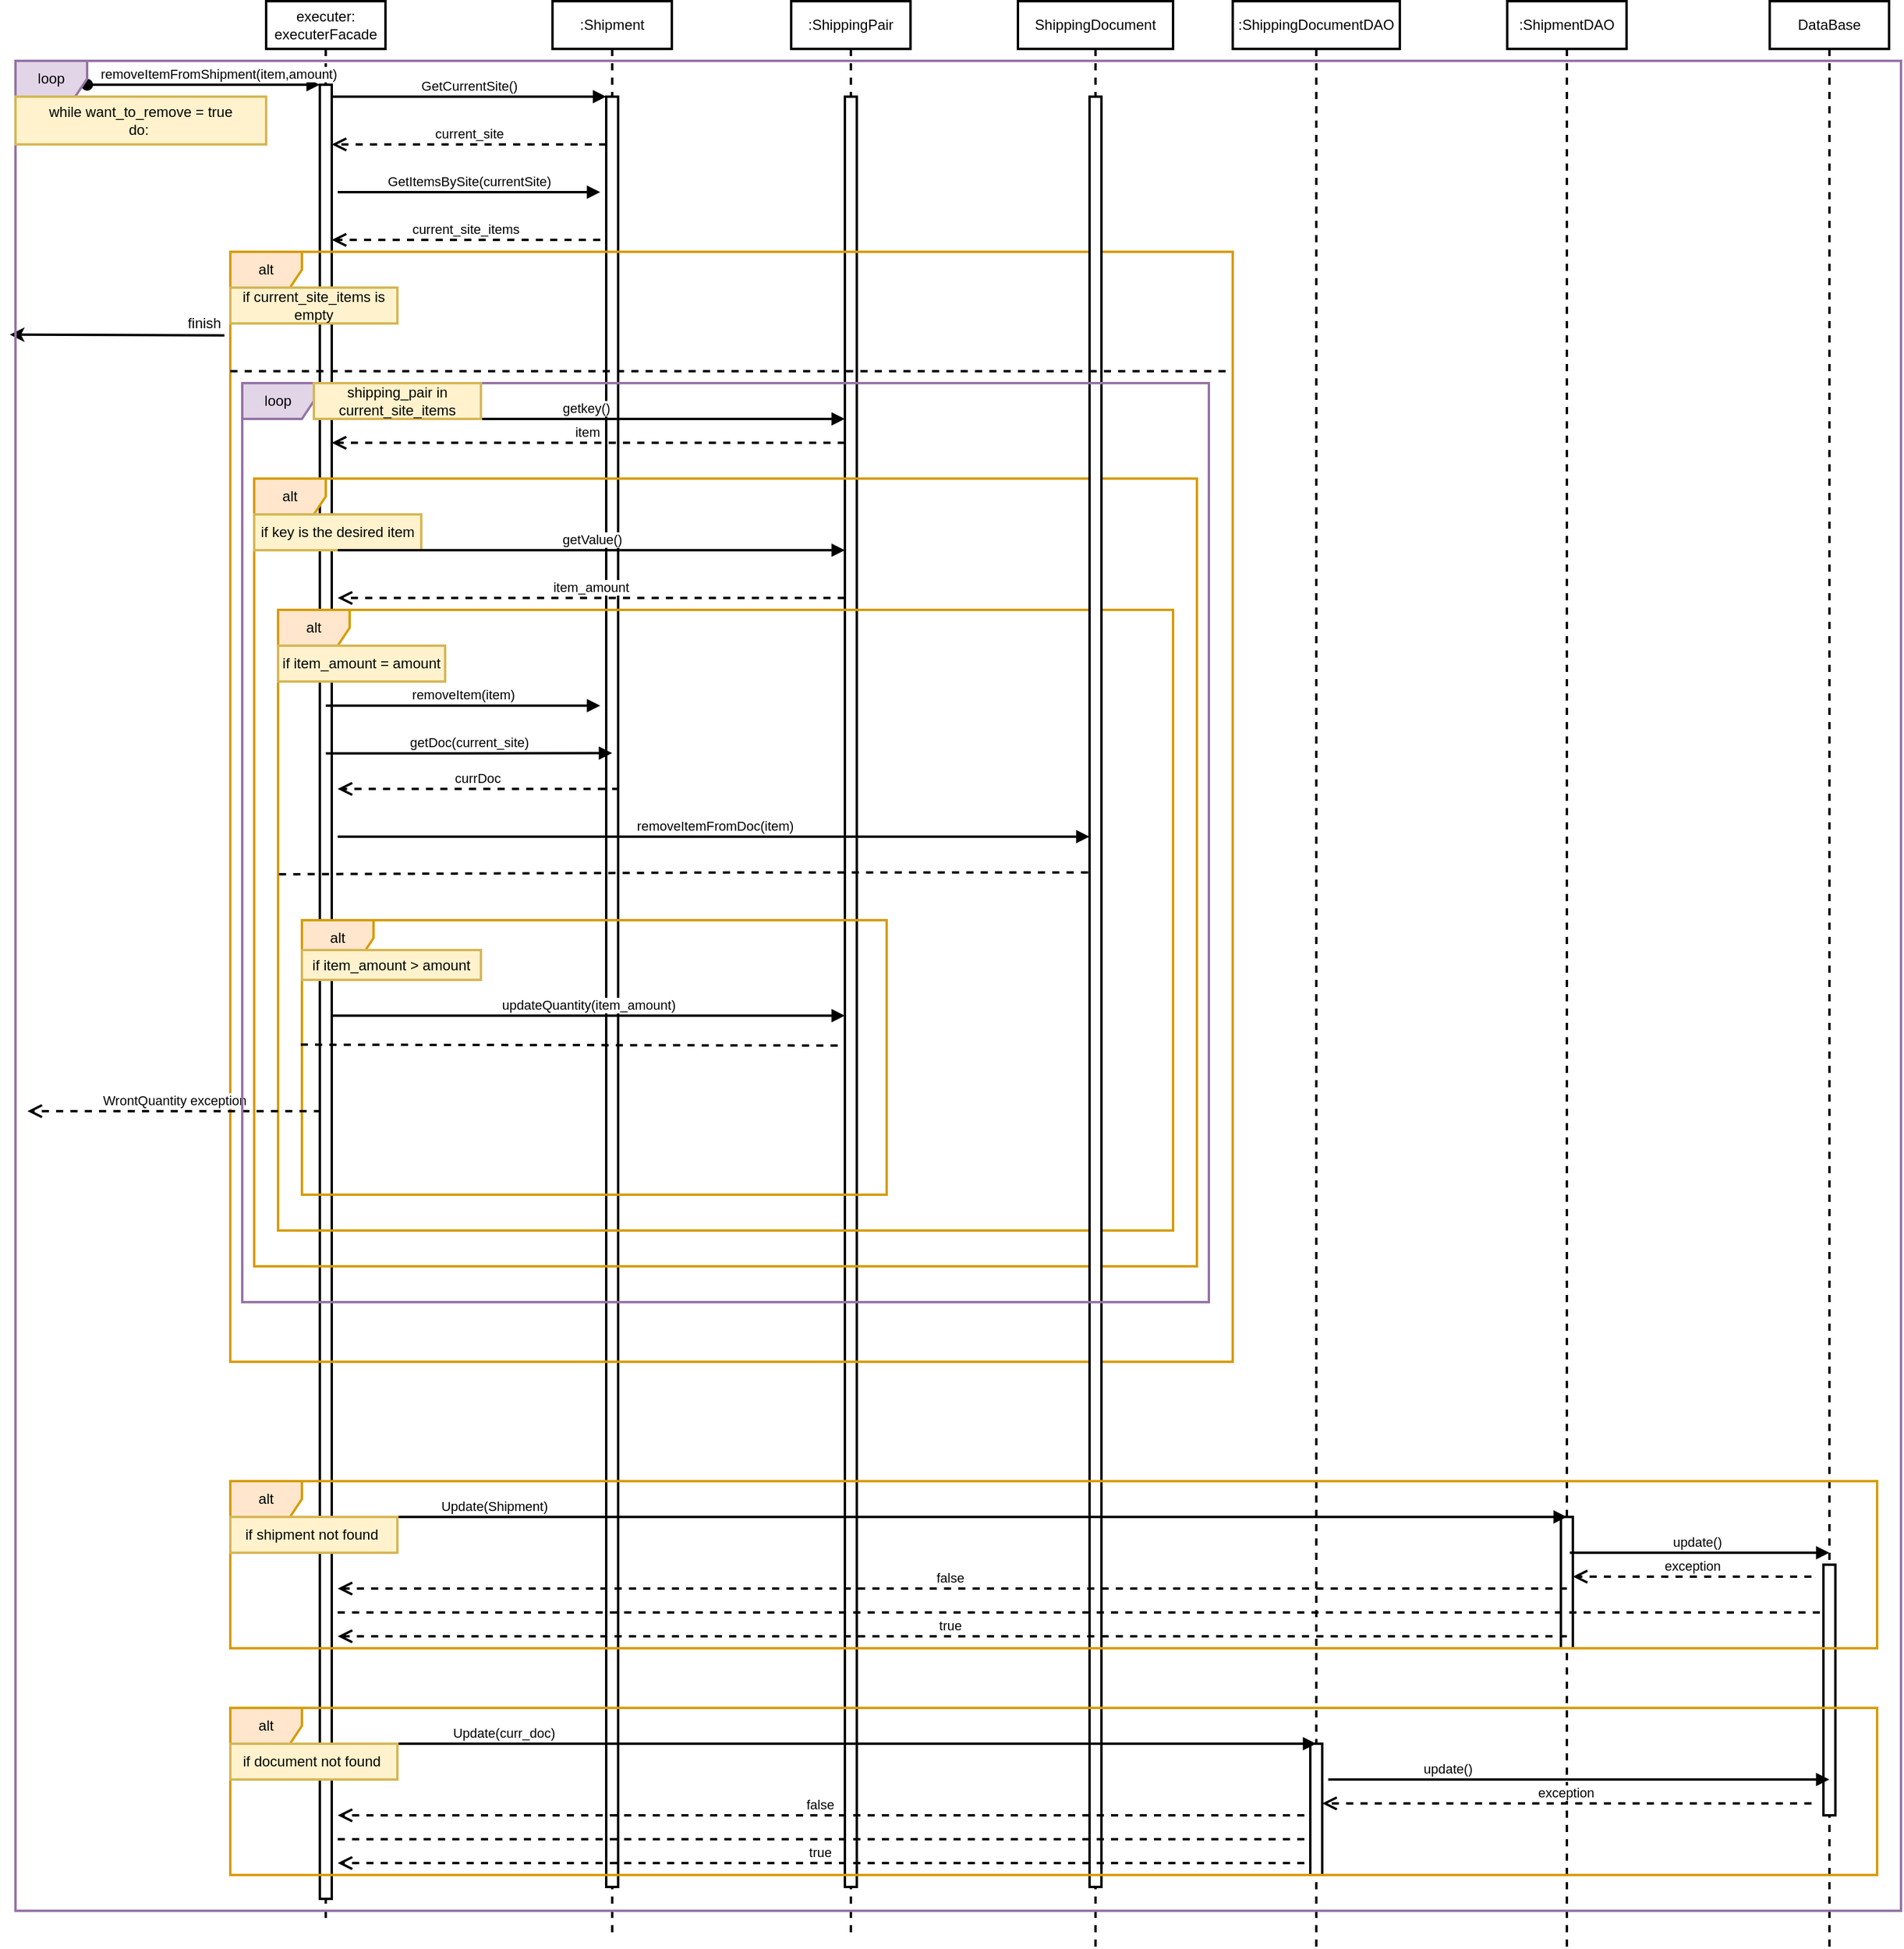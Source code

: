 <mxfile version="21.2.3" type="github">
  <diagram name="Page-1" id="2YBvvXClWsGukQMizWep">
    <mxGraphModel dx="2699" dy="920" grid="1" gridSize="10" guides="1" tooltips="1" connect="1" arrows="1" fold="1" page="1" pageScale="1" pageWidth="850" pageHeight="1100" math="0" shadow="0">
      <root>
        <mxCell id="0" />
        <mxCell id="1" parent="0" />
        <mxCell id="aM9ryv3xv72pqoxQDRHE-1" value="executer: executerFacade" style="shape=umlLifeline;perimeter=lifelinePerimeter;whiteSpace=wrap;html=1;container=0;dropTarget=0;collapsible=0;recursiveResize=0;outlineConnect=0;portConstraint=eastwest;newEdgeStyle={&quot;edgeStyle&quot;:&quot;elbowEdgeStyle&quot;,&quot;elbow&quot;:&quot;vertical&quot;,&quot;curved&quot;:0,&quot;rounded&quot;:0};strokeWidth=2;" parent="1" vertex="1">
          <mxGeometry y="40" width="100" height="1610" as="geometry" />
        </mxCell>
        <mxCell id="aM9ryv3xv72pqoxQDRHE-2" value="" style="html=1;points=[];perimeter=orthogonalPerimeter;outlineConnect=0;targetShapes=umlLifeline;portConstraint=eastwest;newEdgeStyle={&quot;edgeStyle&quot;:&quot;elbowEdgeStyle&quot;,&quot;elbow&quot;:&quot;vertical&quot;,&quot;curved&quot;:0,&quot;rounded&quot;:0};strokeWidth=2;" parent="aM9ryv3xv72pqoxQDRHE-1" vertex="1">
          <mxGeometry x="45" y="70" width="10" height="1520" as="geometry" />
        </mxCell>
        <mxCell id="aM9ryv3xv72pqoxQDRHE-3" value="removeItemFromShipment(item,amount)" style="html=1;verticalAlign=bottom;startArrow=oval;endArrow=block;startSize=8;edgeStyle=elbowEdgeStyle;elbow=vertical;curved=0;rounded=0;strokeWidth=2;" parent="aM9ryv3xv72pqoxQDRHE-1" target="aM9ryv3xv72pqoxQDRHE-2" edge="1">
          <mxGeometry x="0.128" relative="1" as="geometry">
            <mxPoint x="-150" y="70" as="sourcePoint" />
            <mxPoint as="offset" />
          </mxGeometry>
        </mxCell>
        <mxCell id="aM9ryv3xv72pqoxQDRHE-5" value=":Shipment" style="shape=umlLifeline;perimeter=lifelinePerimeter;whiteSpace=wrap;html=1;container=0;dropTarget=0;collapsible=0;recursiveResize=0;outlineConnect=0;portConstraint=eastwest;newEdgeStyle={&quot;edgeStyle&quot;:&quot;elbowEdgeStyle&quot;,&quot;elbow&quot;:&quot;vertical&quot;,&quot;curved&quot;:0,&quot;rounded&quot;:0};strokeWidth=2;" parent="1" vertex="1">
          <mxGeometry x="240" y="40" width="100" height="1620" as="geometry" />
        </mxCell>
        <mxCell id="aM9ryv3xv72pqoxQDRHE-6" value="" style="html=1;points=[];perimeter=orthogonalPerimeter;outlineConnect=0;targetShapes=umlLifeline;portConstraint=eastwest;newEdgeStyle={&quot;edgeStyle&quot;:&quot;elbowEdgeStyle&quot;,&quot;elbow&quot;:&quot;vertical&quot;,&quot;curved&quot;:0,&quot;rounded&quot;:0};strokeWidth=2;" parent="aM9ryv3xv72pqoxQDRHE-5" vertex="1">
          <mxGeometry x="45" y="80" width="10" height="1500" as="geometry" />
        </mxCell>
        <mxCell id="aM9ryv3xv72pqoxQDRHE-7" value="GetCurrentSite()" style="html=1;verticalAlign=bottom;endArrow=block;edgeStyle=elbowEdgeStyle;elbow=vertical;curved=0;rounded=0;strokeWidth=2;" parent="1" source="aM9ryv3xv72pqoxQDRHE-2" target="aM9ryv3xv72pqoxQDRHE-6" edge="1">
          <mxGeometry relative="1" as="geometry">
            <mxPoint x="195" y="130" as="sourcePoint" />
            <Array as="points">
              <mxPoint x="180" y="120" />
            </Array>
          </mxGeometry>
        </mxCell>
        <mxCell id="aM9ryv3xv72pqoxQDRHE-8" value="current_site" style="html=1;verticalAlign=bottom;endArrow=open;dashed=1;endSize=8;edgeStyle=elbowEdgeStyle;elbow=vertical;curved=0;rounded=0;strokeWidth=2;" parent="1" source="aM9ryv3xv72pqoxQDRHE-6" target="aM9ryv3xv72pqoxQDRHE-2" edge="1">
          <mxGeometry relative="1" as="geometry">
            <mxPoint x="195" y="205" as="targetPoint" />
            <Array as="points">
              <mxPoint x="90" y="160" />
              <mxPoint x="130" y="170" />
              <mxPoint x="190" y="280" />
            </Array>
          </mxGeometry>
        </mxCell>
        <mxCell id="FTDdUt2VMNyNh04fNACb-4" value="GetItemsBySite(currentSite)" style="html=1;verticalAlign=bottom;endArrow=block;edgeStyle=elbowEdgeStyle;elbow=horizontal;curved=0;rounded=0;strokeWidth=2;" edge="1" parent="1">
          <mxGeometry relative="1" as="geometry">
            <mxPoint x="60" y="200" as="sourcePoint" />
            <Array as="points">
              <mxPoint x="185" y="200" />
            </Array>
            <mxPoint x="280" y="200" as="targetPoint" />
          </mxGeometry>
        </mxCell>
        <mxCell id="FTDdUt2VMNyNh04fNACb-5" value=":ShippingPair" style="shape=umlLifeline;perimeter=lifelinePerimeter;whiteSpace=wrap;html=1;container=0;dropTarget=0;collapsible=0;recursiveResize=0;outlineConnect=0;portConstraint=eastwest;newEdgeStyle={&quot;edgeStyle&quot;:&quot;elbowEdgeStyle&quot;,&quot;elbow&quot;:&quot;vertical&quot;,&quot;curved&quot;:0,&quot;rounded&quot;:0};strokeWidth=2;" vertex="1" parent="1">
          <mxGeometry x="440" y="40" width="100" height="1620" as="geometry" />
        </mxCell>
        <mxCell id="FTDdUt2VMNyNh04fNACb-6" value="" style="html=1;points=[];perimeter=orthogonalPerimeter;outlineConnect=0;targetShapes=umlLifeline;portConstraint=eastwest;newEdgeStyle={&quot;edgeStyle&quot;:&quot;elbowEdgeStyle&quot;,&quot;elbow&quot;:&quot;vertical&quot;,&quot;curved&quot;:0,&quot;rounded&quot;:0};strokeWidth=2;" vertex="1" parent="FTDdUt2VMNyNh04fNACb-5">
          <mxGeometry x="45" y="80" width="10" height="1500" as="geometry" />
        </mxCell>
        <mxCell id="FTDdUt2VMNyNh04fNACb-8" value="current_site_items" style="html=1;verticalAlign=bottom;endArrow=open;dashed=1;endSize=8;edgeStyle=elbowEdgeStyle;elbow=vertical;curved=0;rounded=0;strokeWidth=2;" edge="1" parent="1" target="aM9ryv3xv72pqoxQDRHE-2">
          <mxGeometry x="0.004" relative="1" as="geometry">
            <mxPoint x="60" y="230" as="targetPoint" />
            <Array as="points">
              <mxPoint x="180" y="240" />
              <mxPoint x="85" y="230" />
              <mxPoint x="125" y="240" />
              <mxPoint x="185" y="350" />
            </Array>
            <mxPoint x="280" y="240" as="sourcePoint" />
            <mxPoint as="offset" />
          </mxGeometry>
        </mxCell>
        <mxCell id="FTDdUt2VMNyNh04fNACb-9" value="alt" style="shape=umlFrame;whiteSpace=wrap;html=1;pointerEvents=0;strokeWidth=2;fillColor=#ffe6cc;strokeColor=#d79b00;" vertex="1" parent="1">
          <mxGeometry x="-30" y="250" width="840" height="930" as="geometry" />
        </mxCell>
        <mxCell id="FTDdUt2VMNyNh04fNACb-10" value="if current_site_items is empty" style="html=1;whiteSpace=wrap;strokeWidth=2;fillColor=#fff2cc;strokeColor=#d6b656;" vertex="1" parent="1">
          <mxGeometry x="-30" y="280" width="140" height="30" as="geometry" />
        </mxCell>
        <mxCell id="FTDdUt2VMNyNh04fNACb-12" value="" style="endArrow=classic;html=1;rounded=0;exitX=0.75;exitY=1;exitDx=0;exitDy=0;strokeWidth=2;entryX=-0.003;entryY=0.148;entryDx=0;entryDy=0;entryPerimeter=0;" edge="1" parent="1" source="FTDdUt2VMNyNh04fNACb-13" target="FTDdUt2VMNyNh04fNACb-193">
          <mxGeometry width="50" height="50" relative="1" as="geometry">
            <mxPoint x="20" y="320" as="sourcePoint" />
            <mxPoint x="-140" y="320" as="targetPoint" />
          </mxGeometry>
        </mxCell>
        <mxCell id="FTDdUt2VMNyNh04fNACb-13" value="finish&amp;nbsp;" style="text;html=1;strokeColor=none;fillColor=none;align=center;verticalAlign=middle;whiteSpace=wrap;rounded=0;strokeWidth=2;" vertex="1" parent="1">
          <mxGeometry x="-80" y="300" width="60" height="20" as="geometry" />
        </mxCell>
        <mxCell id="FTDdUt2VMNyNh04fNACb-17" value="getkey()" style="html=1;verticalAlign=bottom;endArrow=block;edgeStyle=elbowEdgeStyle;elbow=horizontal;curved=0;rounded=0;strokeWidth=2;" edge="1" parent="1" source="aM9ryv3xv72pqoxQDRHE-1" target="FTDdUt2VMNyNh04fNACb-6">
          <mxGeometry relative="1" as="geometry">
            <mxPoint x="60" y="370" as="sourcePoint" />
            <Array as="points">
              <mxPoint x="200" y="390" />
              <mxPoint x="240" y="390" />
              <mxPoint x="175" y="370" />
            </Array>
            <mxPoint x="270" y="370" as="targetPoint" />
          </mxGeometry>
        </mxCell>
        <mxCell id="FTDdUt2VMNyNh04fNACb-18" value="item" style="html=1;verticalAlign=bottom;endArrow=open;dashed=1;endSize=8;edgeStyle=elbowEdgeStyle;elbow=vertical;curved=0;rounded=0;strokeWidth=2;" edge="1" parent="1" source="FTDdUt2VMNyNh04fNACb-6" target="aM9ryv3xv72pqoxQDRHE-2">
          <mxGeometry x="0.004" relative="1" as="geometry">
            <mxPoint x="60" y="410" as="targetPoint" />
            <Array as="points">
              <mxPoint x="300" y="410" />
              <mxPoint x="230" y="390" />
              <mxPoint x="175" y="410" />
              <mxPoint x="80" y="400" />
              <mxPoint x="120" y="410" />
              <mxPoint x="180" y="520" />
            </Array>
            <mxPoint x="275" y="410" as="sourcePoint" />
            <mxPoint as="offset" />
          </mxGeometry>
        </mxCell>
        <mxCell id="FTDdUt2VMNyNh04fNACb-20" value="alt" style="shape=umlFrame;whiteSpace=wrap;html=1;pointerEvents=0;strokeWidth=2;fillColor=#ffe6cc;strokeColor=#d79b00;" vertex="1" parent="1">
          <mxGeometry x="-10" y="440" width="790" height="660" as="geometry" />
        </mxCell>
        <mxCell id="FTDdUt2VMNyNh04fNACb-21" value="if key is the desired item" style="html=1;whiteSpace=wrap;strokeWidth=2;fillColor=#fff2cc;strokeColor=#d6b656;" vertex="1" parent="1">
          <mxGeometry x="-10" y="470" width="140" height="30" as="geometry" />
        </mxCell>
        <mxCell id="FTDdUt2VMNyNh04fNACb-22" value="getValue()" style="html=1;verticalAlign=bottom;endArrow=block;edgeStyle=elbowEdgeStyle;elbow=horizontal;curved=0;rounded=0;strokeWidth=2;" edge="1" parent="1">
          <mxGeometry relative="1" as="geometry">
            <mxPoint x="60" y="500" as="sourcePoint" />
            <Array as="points">
              <mxPoint x="175" y="500" />
            </Array>
            <mxPoint x="485" y="500" as="targetPoint" />
          </mxGeometry>
        </mxCell>
        <mxCell id="FTDdUt2VMNyNh04fNACb-23" value="item_amount" style="html=1;verticalAlign=bottom;endArrow=open;dashed=1;endSize=8;edgeStyle=elbowEdgeStyle;elbow=vertical;curved=0;rounded=0;strokeWidth=2;" edge="1" parent="1">
          <mxGeometry x="0.004" relative="1" as="geometry">
            <mxPoint x="60" y="540" as="targetPoint" />
            <Array as="points">
              <mxPoint x="175" y="540" />
              <mxPoint x="80" y="530" />
              <mxPoint x="120" y="540" />
              <mxPoint x="180" y="650" />
            </Array>
            <mxPoint x="485" y="540" as="sourcePoint" />
            <mxPoint as="offset" />
          </mxGeometry>
        </mxCell>
        <mxCell id="FTDdUt2VMNyNh04fNACb-24" value="alt" style="shape=umlFrame;whiteSpace=wrap;html=1;pointerEvents=0;strokeWidth=2;fillColor=#ffe6cc;strokeColor=#d79b00;" vertex="1" parent="1">
          <mxGeometry x="10" y="550" width="750" height="520" as="geometry" />
        </mxCell>
        <mxCell id="FTDdUt2VMNyNh04fNACb-25" value="if item_amount = amount" style="html=1;whiteSpace=wrap;strokeWidth=2;fillColor=#fff2cc;strokeColor=#d6b656;" vertex="1" parent="1">
          <mxGeometry x="10" y="580" width="140" height="30" as="geometry" />
        </mxCell>
        <mxCell id="FTDdUt2VMNyNh04fNACb-26" value=":ShipmentDAO" style="shape=umlLifeline;perimeter=lifelinePerimeter;whiteSpace=wrap;html=1;container=0;dropTarget=0;collapsible=0;recursiveResize=0;outlineConnect=0;portConstraint=eastwest;newEdgeStyle={&quot;edgeStyle&quot;:&quot;elbowEdgeStyle&quot;,&quot;elbow&quot;:&quot;vertical&quot;,&quot;curved&quot;:0,&quot;rounded&quot;:0};strokeWidth=2;" vertex="1" parent="1">
          <mxGeometry x="1040" y="40" width="100" height="1630" as="geometry" />
        </mxCell>
        <mxCell id="FTDdUt2VMNyNh04fNACb-27" value="" style="html=1;points=[];perimeter=orthogonalPerimeter;outlineConnect=0;targetShapes=umlLifeline;portConstraint=eastwest;newEdgeStyle={&quot;edgeStyle&quot;:&quot;elbowEdgeStyle&quot;,&quot;elbow&quot;:&quot;vertical&quot;,&quot;curved&quot;:0,&quot;rounded&quot;:0};strokeWidth=2;" vertex="1" parent="FTDdUt2VMNyNh04fNACb-26">
          <mxGeometry x="45" y="1270" width="10" height="110" as="geometry" />
        </mxCell>
        <mxCell id="FTDdUt2VMNyNh04fNACb-28" value="DataBase" style="shape=umlLifeline;perimeter=lifelinePerimeter;whiteSpace=wrap;html=1;container=0;dropTarget=0;collapsible=0;recursiveResize=0;outlineConnect=0;portConstraint=eastwest;newEdgeStyle={&quot;edgeStyle&quot;:&quot;elbowEdgeStyle&quot;,&quot;elbow&quot;:&quot;vertical&quot;,&quot;curved&quot;:0,&quot;rounded&quot;:0};strokeWidth=2;" vertex="1" parent="1">
          <mxGeometry x="1260" y="40" width="100" height="1630" as="geometry" />
        </mxCell>
        <mxCell id="FTDdUt2VMNyNh04fNACb-29" value="" style="html=1;points=[];perimeter=orthogonalPerimeter;outlineConnect=0;targetShapes=umlLifeline;portConstraint=eastwest;newEdgeStyle={&quot;edgeStyle&quot;:&quot;elbowEdgeStyle&quot;,&quot;elbow&quot;:&quot;vertical&quot;,&quot;curved&quot;:0,&quot;rounded&quot;:0};strokeWidth=2;" vertex="1" parent="FTDdUt2VMNyNh04fNACb-28">
          <mxGeometry x="45" y="1310" width="10" height="210" as="geometry" />
        </mxCell>
        <mxCell id="FTDdUt2VMNyNh04fNACb-30" value="removeItem(item)" style="html=1;verticalAlign=bottom;endArrow=block;edgeStyle=elbowEdgeStyle;elbow=vertical;curved=0;rounded=0;strokeWidth=2;" edge="1" parent="1">
          <mxGeometry relative="1" as="geometry">
            <mxPoint x="50" y="630.29" as="sourcePoint" />
            <Array as="points">
              <mxPoint x="165" y="630.29" />
            </Array>
            <mxPoint x="280" y="630" as="targetPoint" />
          </mxGeometry>
        </mxCell>
        <mxCell id="FTDdUt2VMNyNh04fNACb-72" value=":ShippingDocumentDAO" style="shape=umlLifeline;perimeter=lifelinePerimeter;whiteSpace=wrap;html=1;container=0;dropTarget=0;collapsible=0;recursiveResize=0;outlineConnect=0;portConstraint=eastwest;newEdgeStyle={&quot;edgeStyle&quot;:&quot;elbowEdgeStyle&quot;,&quot;elbow&quot;:&quot;vertical&quot;,&quot;curved&quot;:0,&quot;rounded&quot;:0};strokeWidth=2;" vertex="1" parent="1">
          <mxGeometry x="810" y="40" width="140" height="1630" as="geometry" />
        </mxCell>
        <mxCell id="FTDdUt2VMNyNh04fNACb-73" value="" style="html=1;points=[];perimeter=orthogonalPerimeter;outlineConnect=0;targetShapes=umlLifeline;portConstraint=eastwest;newEdgeStyle={&quot;edgeStyle&quot;:&quot;elbowEdgeStyle&quot;,&quot;elbow&quot;:&quot;vertical&quot;,&quot;curved&quot;:0,&quot;rounded&quot;:0};strokeWidth=2;" vertex="1" parent="FTDdUt2VMNyNh04fNACb-72">
          <mxGeometry x="65" y="1460" width="10" height="110" as="geometry" />
        </mxCell>
        <mxCell id="FTDdUt2VMNyNh04fNACb-74" value="ShippingDocument" style="shape=umlLifeline;perimeter=lifelinePerimeter;whiteSpace=wrap;html=1;container=0;dropTarget=0;collapsible=0;recursiveResize=0;outlineConnect=0;portConstraint=eastwest;newEdgeStyle={&quot;edgeStyle&quot;:&quot;elbowEdgeStyle&quot;,&quot;elbow&quot;:&quot;vertical&quot;,&quot;curved&quot;:0,&quot;rounded&quot;:0};strokeWidth=2;" vertex="1" parent="1">
          <mxGeometry x="630" y="40" width="130" height="1630" as="geometry" />
        </mxCell>
        <mxCell id="FTDdUt2VMNyNh04fNACb-75" value="" style="html=1;points=[];perimeter=orthogonalPerimeter;outlineConnect=0;targetShapes=umlLifeline;portConstraint=eastwest;newEdgeStyle={&quot;edgeStyle&quot;:&quot;elbowEdgeStyle&quot;,&quot;elbow&quot;:&quot;vertical&quot;,&quot;curved&quot;:0,&quot;rounded&quot;:0};strokeWidth=2;" vertex="1" parent="FTDdUt2VMNyNh04fNACb-74">
          <mxGeometry x="60" y="80" width="10" height="1500" as="geometry" />
        </mxCell>
        <mxCell id="FTDdUt2VMNyNh04fNACb-90" value="" style="endArrow=none;dashed=1;html=1;rounded=0;strokeWidth=2;" edge="1" parent="1">
          <mxGeometry width="50" height="50" relative="1" as="geometry">
            <mxPoint x="-30" y="350" as="sourcePoint" />
            <mxPoint x="810" y="350" as="targetPoint" />
          </mxGeometry>
        </mxCell>
        <mxCell id="FTDdUt2VMNyNh04fNACb-100" value="getDoc(current_site)" style="html=1;verticalAlign=bottom;endArrow=block;edgeStyle=elbowEdgeStyle;elbow=horizontal;curved=0;rounded=0;strokeWidth=2;" edge="1" parent="1">
          <mxGeometry relative="1" as="geometry">
            <mxPoint x="50" y="670.29" as="sourcePoint" />
            <Array as="points">
              <mxPoint x="165" y="670.29" />
            </Array>
            <mxPoint x="290" y="670" as="targetPoint" />
          </mxGeometry>
        </mxCell>
        <mxCell id="FTDdUt2VMNyNh04fNACb-101" value="currDoc" style="html=1;verticalAlign=bottom;endArrow=open;dashed=1;endSize=8;edgeStyle=elbowEdgeStyle;elbow=vertical;curved=0;rounded=0;strokeWidth=2;" edge="1" parent="1">
          <mxGeometry x="0.004" relative="1" as="geometry">
            <mxPoint x="59.93" y="700" as="targetPoint" />
            <Array as="points">
              <mxPoint x="280.93" y="700" />
              <mxPoint x="280.93" y="690" />
              <mxPoint x="320.93" y="700" />
              <mxPoint x="380.93" y="810" />
            </Array>
            <mxPoint x="295.93" y="700" as="sourcePoint" />
            <mxPoint as="offset" />
          </mxGeometry>
        </mxCell>
        <mxCell id="FTDdUt2VMNyNh04fNACb-102" value="removeItemFromDoc(item)" style="html=1;verticalAlign=bottom;endArrow=block;edgeStyle=elbowEdgeStyle;elbow=horizontal;curved=0;rounded=0;strokeWidth=2;" edge="1" parent="1">
          <mxGeometry x="0.002" relative="1" as="geometry">
            <mxPoint x="60.0" y="740" as="sourcePoint" />
            <Array as="points">
              <mxPoint x="165" y="740.29" />
            </Array>
            <mxPoint x="690" y="740" as="targetPoint" />
            <mxPoint as="offset" />
          </mxGeometry>
        </mxCell>
        <mxCell id="FTDdUt2VMNyNh04fNACb-106" value="updateQuantity(item_amount)" style="html=1;verticalAlign=bottom;endArrow=block;edgeStyle=elbowEdgeStyle;elbow=horizontal;curved=0;rounded=0;strokeWidth=2;" edge="1" parent="1" source="aM9ryv3xv72pqoxQDRHE-2" target="FTDdUt2VMNyNh04fNACb-6">
          <mxGeometry relative="1" as="geometry">
            <mxPoint x="50" y="860.29" as="sourcePoint" />
            <Array as="points">
              <mxPoint x="230" y="890" />
              <mxPoint x="165" y="860.29" />
            </Array>
            <mxPoint x="290" y="860" as="targetPoint" />
          </mxGeometry>
        </mxCell>
        <mxCell id="FTDdUt2VMNyNh04fNACb-109" value="alt" style="shape=umlFrame;whiteSpace=wrap;html=1;pointerEvents=0;strokeWidth=2;fillColor=#ffe6cc;strokeColor=#d79b00;" vertex="1" parent="1">
          <mxGeometry x="30" y="810" width="490" height="230" as="geometry" />
        </mxCell>
        <mxCell id="FTDdUt2VMNyNh04fNACb-110" value="" style="endArrow=none;dashed=1;html=1;rounded=0;exitX=-0.002;exitY=0.308;exitDx=0;exitDy=0;exitPerimeter=0;strokeWidth=2;" edge="1" parent="1">
          <mxGeometry width="50" height="50" relative="1" as="geometry">
            <mxPoint x="29" y="914.29" as="sourcePoint" />
            <mxPoint x="480" y="915" as="targetPoint" />
          </mxGeometry>
        </mxCell>
        <mxCell id="FTDdUt2VMNyNh04fNACb-114" value="" style="endArrow=none;dashed=1;html=1;rounded=0;exitX=0.001;exitY=0.426;exitDx=0;exitDy=0;exitPerimeter=0;strokeWidth=2;" edge="1" parent="1" source="FTDdUt2VMNyNh04fNACb-24" target="FTDdUt2VMNyNh04fNACb-74">
          <mxGeometry width="50" height="50" relative="1" as="geometry">
            <mxPoint x="9" y="722" as="sourcePoint" />
            <mxPoint x="695" y="722" as="targetPoint" />
            <Array as="points">
              <mxPoint x="400" y="770" />
            </Array>
          </mxGeometry>
        </mxCell>
        <mxCell id="FTDdUt2VMNyNh04fNACb-117" value="if item_amount &amp;gt; amount" style="html=1;whiteSpace=wrap;strokeWidth=2;fillColor=#fff2cc;strokeColor=#d6b656;" vertex="1" parent="1">
          <mxGeometry x="30" y="835" width="150" height="25" as="geometry" />
        </mxCell>
        <mxCell id="FTDdUt2VMNyNh04fNACb-118" value="WrontQuantity exception" style="html=1;verticalAlign=bottom;endArrow=open;dashed=1;endSize=8;edgeStyle=elbowEdgeStyle;elbow=vertical;curved=0;rounded=0;strokeWidth=2;" edge="1" parent="1">
          <mxGeometry x="0.004" relative="1" as="geometry">
            <mxPoint x="-200" y="970" as="targetPoint" />
            <Array as="points">
              <mxPoint x="31" y="970" />
              <mxPoint x="31" y="960" />
              <mxPoint x="71" y="970" />
              <mxPoint x="131" y="1080" />
            </Array>
            <mxPoint x="46" y="970" as="sourcePoint" />
            <mxPoint as="offset" />
          </mxGeometry>
        </mxCell>
        <mxCell id="FTDdUt2VMNyNh04fNACb-122" value="loop" style="shape=umlFrame;whiteSpace=wrap;html=1;pointerEvents=0;strokeWidth=2;fillColor=#e1d5e7;strokeColor=#9673a6;" vertex="1" parent="1">
          <mxGeometry x="-20" y="360" width="810" height="770" as="geometry" />
        </mxCell>
        <mxCell id="FTDdUt2VMNyNh04fNACb-123" value="shipping_pair in current_site_items" style="html=1;whiteSpace=wrap;strokeWidth=2;fillColor=#fff2cc;strokeColor=#d6b656;" vertex="1" parent="1">
          <mxGeometry x="40" y="360" width="140" height="30" as="geometry" />
        </mxCell>
        <mxCell id="FTDdUt2VMNyNh04fNACb-144" value="Update(Shipment)" style="html=1;verticalAlign=bottom;endArrow=block;edgeStyle=elbowEdgeStyle;elbow=horizontal;curved=0;rounded=0;strokeWidth=2;" edge="1" parent="1">
          <mxGeometry x="-0.773" relative="1" as="geometry">
            <mxPoint x="75" y="1310" as="sourcePoint" />
            <Array as="points">
              <mxPoint x="530" y="1310" />
              <mxPoint x="435" y="1290.29" />
            </Array>
            <mxPoint x="1090" y="1310" as="targetPoint" />
            <mxPoint x="1" as="offset" />
          </mxGeometry>
        </mxCell>
        <mxCell id="FTDdUt2VMNyNh04fNACb-145" value="alt" style="shape=umlFrame;whiteSpace=wrap;html=1;pointerEvents=0;strokeWidth=2;fillColor=#ffe6cc;strokeColor=#d79b00;" vertex="1" parent="1">
          <mxGeometry x="-30" y="1280" width="1380" height="140" as="geometry" />
        </mxCell>
        <mxCell id="FTDdUt2VMNyNh04fNACb-146" value="exception" style="html=1;verticalAlign=bottom;endArrow=open;dashed=1;endSize=8;edgeStyle=elbowEdgeStyle;elbow=vertical;curved=0;rounded=0;strokeWidth=2;" edge="1" parent="1">
          <mxGeometry x="0.004" relative="1" as="geometry">
            <mxPoint x="1095" y="1360" as="targetPoint" />
            <Array as="points">
              <mxPoint x="1210" y="1360" />
              <mxPoint x="1115" y="1350" />
              <mxPoint x="1155" y="1360" />
              <mxPoint x="1215" y="1470" />
            </Array>
            <mxPoint x="1295" y="1360" as="sourcePoint" />
            <mxPoint as="offset" />
          </mxGeometry>
        </mxCell>
        <mxCell id="FTDdUt2VMNyNh04fNACb-147" value="false" style="html=1;verticalAlign=bottom;endArrow=open;dashed=1;endSize=8;edgeStyle=elbowEdgeStyle;elbow=vertical;curved=0;rounded=0;strokeWidth=2;" edge="1" parent="1">
          <mxGeometry x="0.004" relative="1" as="geometry">
            <mxPoint x="60" y="1370" as="targetPoint" />
            <Array as="points">
              <mxPoint x="100" y="1370" />
              <mxPoint x="290" y="1360" />
              <mxPoint x="330" y="1370" />
              <mxPoint x="390" y="1480" />
            </Array>
            <mxPoint x="1090" y="1370" as="sourcePoint" />
            <mxPoint as="offset" />
          </mxGeometry>
        </mxCell>
        <mxCell id="FTDdUt2VMNyNh04fNACb-148" value="true" style="html=1;verticalAlign=bottom;endArrow=open;dashed=1;endSize=8;edgeStyle=elbowEdgeStyle;elbow=vertical;curved=0;rounded=0;strokeWidth=2;" edge="1" parent="1">
          <mxGeometry x="0.004" relative="1" as="geometry">
            <mxPoint x="60" y="1410" as="targetPoint" />
            <Array as="points">
              <mxPoint x="385" y="1410" />
              <mxPoint x="290" y="1400" />
              <mxPoint x="330" y="1410" />
              <mxPoint x="390" y="1520" />
            </Array>
            <mxPoint x="1090" y="1410" as="sourcePoint" />
            <mxPoint as="offset" />
          </mxGeometry>
        </mxCell>
        <mxCell id="FTDdUt2VMNyNh04fNACb-149" value="" style="endArrow=none;dashed=1;html=1;rounded=0;strokeWidth=2;" edge="1" parent="1">
          <mxGeometry width="50" height="50" relative="1" as="geometry">
            <mxPoint x="60" y="1390" as="sourcePoint" />
            <mxPoint x="1305" y="1390" as="targetPoint" />
          </mxGeometry>
        </mxCell>
        <mxCell id="FTDdUt2VMNyNh04fNACb-150" value="if shipment not found&amp;nbsp;" style="html=1;whiteSpace=wrap;strokeWidth=2;fillColor=#fff2cc;strokeColor=#d6b656;" vertex="1" parent="1">
          <mxGeometry x="-30" y="1310" width="140" height="30" as="geometry" />
        </mxCell>
        <mxCell id="FTDdUt2VMNyNh04fNACb-151" value="update()" style="html=1;verticalAlign=bottom;endArrow=block;edgeStyle=elbowEdgeStyle;elbow=horizontal;curved=0;rounded=0;strokeWidth=2;" edge="1" parent="1">
          <mxGeometry x="0.482" relative="1" as="geometry">
            <mxPoint x="1300" y="1340" as="sourcePoint" />
            <Array as="points">
              <mxPoint x="1092.5" y="1340.58" />
              <mxPoint x="997.5" y="1320.87" />
            </Array>
            <mxPoint x="1310" y="1340" as="targetPoint" />
            <mxPoint x="-1" as="offset" />
          </mxGeometry>
        </mxCell>
        <mxCell id="FTDdUt2VMNyNh04fNACb-184" value="Update(curr_doc)" style="html=1;verticalAlign=bottom;endArrow=block;edgeStyle=elbowEdgeStyle;elbow=horizontal;curved=0;rounded=0;strokeWidth=2;" edge="1" parent="1">
          <mxGeometry x="-0.689" relative="1" as="geometry">
            <mxPoint x="75" y="1500" as="sourcePoint" />
            <Array as="points">
              <mxPoint x="530" y="1500" />
              <mxPoint x="435" y="1480.29" />
            </Array>
            <mxPoint x="880" y="1500" as="targetPoint" />
            <mxPoint x="-1" as="offset" />
          </mxGeometry>
        </mxCell>
        <mxCell id="FTDdUt2VMNyNh04fNACb-185" value="alt" style="shape=umlFrame;whiteSpace=wrap;html=1;pointerEvents=0;strokeWidth=2;fillColor=#ffe6cc;strokeColor=#d79b00;" vertex="1" parent="1">
          <mxGeometry x="-30" y="1470" width="1380" height="140" as="geometry" />
        </mxCell>
        <mxCell id="FTDdUt2VMNyNh04fNACb-186" value="exception" style="html=1;verticalAlign=bottom;endArrow=open;dashed=1;endSize=8;edgeStyle=elbowEdgeStyle;elbow=vertical;curved=0;rounded=0;strokeWidth=2;" edge="1" parent="1" target="FTDdUt2VMNyNh04fNACb-73">
          <mxGeometry x="0.004" relative="1" as="geometry">
            <mxPoint x="1095" y="1550" as="targetPoint" />
            <Array as="points">
              <mxPoint x="1210" y="1550" />
              <mxPoint x="1115" y="1540" />
              <mxPoint x="1155" y="1550" />
              <mxPoint x="1215" y="1660" />
            </Array>
            <mxPoint x="1295" y="1550" as="sourcePoint" />
            <mxPoint as="offset" />
          </mxGeometry>
        </mxCell>
        <mxCell id="FTDdUt2VMNyNh04fNACb-187" value="false" style="html=1;verticalAlign=bottom;endArrow=open;dashed=1;endSize=8;edgeStyle=elbowEdgeStyle;elbow=vertical;curved=0;rounded=0;strokeWidth=2;" edge="1" parent="1">
          <mxGeometry x="0.004" relative="1" as="geometry">
            <mxPoint x="60" y="1560" as="targetPoint" />
            <Array as="points">
              <mxPoint x="100" y="1560" />
              <mxPoint x="290" y="1550" />
              <mxPoint x="330" y="1560" />
              <mxPoint x="390" y="1670" />
            </Array>
            <mxPoint x="870" y="1560" as="sourcePoint" />
            <mxPoint as="offset" />
          </mxGeometry>
        </mxCell>
        <mxCell id="FTDdUt2VMNyNh04fNACb-188" value="true" style="html=1;verticalAlign=bottom;endArrow=open;dashed=1;endSize=8;edgeStyle=elbowEdgeStyle;elbow=vertical;curved=0;rounded=0;strokeWidth=2;" edge="1" parent="1">
          <mxGeometry x="0.004" relative="1" as="geometry">
            <mxPoint x="60" y="1600" as="targetPoint" />
            <Array as="points">
              <mxPoint x="385" y="1600" />
              <mxPoint x="290" y="1590" />
              <mxPoint x="330" y="1600" />
              <mxPoint x="390" y="1710" />
            </Array>
            <mxPoint x="870" y="1600" as="sourcePoint" />
            <mxPoint as="offset" />
          </mxGeometry>
        </mxCell>
        <mxCell id="FTDdUt2VMNyNh04fNACb-189" value="" style="endArrow=none;dashed=1;html=1;rounded=0;strokeWidth=2;" edge="1" parent="1" target="FTDdUt2VMNyNh04fNACb-73">
          <mxGeometry width="50" height="50" relative="1" as="geometry">
            <mxPoint x="60" y="1580" as="sourcePoint" />
            <mxPoint x="1305" y="1580" as="targetPoint" />
          </mxGeometry>
        </mxCell>
        <mxCell id="FTDdUt2VMNyNh04fNACb-190" value="if document not found&amp;nbsp;" style="html=1;whiteSpace=wrap;strokeWidth=2;fillColor=#fff2cc;strokeColor=#d6b656;" vertex="1" parent="1">
          <mxGeometry x="-30" y="1500" width="140" height="30" as="geometry" />
        </mxCell>
        <mxCell id="FTDdUt2VMNyNh04fNACb-191" value="update()" style="html=1;verticalAlign=bottom;endArrow=block;edgeStyle=elbowEdgeStyle;elbow=horizontal;curved=0;rounded=0;strokeWidth=2;" edge="1" parent="1">
          <mxGeometry x="0.229" relative="1" as="geometry">
            <mxPoint x="1300" y="1530" as="sourcePoint" />
            <Array as="points">
              <mxPoint x="890" y="1530" />
              <mxPoint x="997.5" y="1510.87" />
            </Array>
            <mxPoint x="1310" y="1530" as="targetPoint" />
            <mxPoint as="offset" />
          </mxGeometry>
        </mxCell>
        <mxCell id="FTDdUt2VMNyNh04fNACb-193" value="loop" style="shape=umlFrame;whiteSpace=wrap;html=1;pointerEvents=0;strokeWidth=2;fillColor=#e1d5e7;strokeColor=#9673a6;" vertex="1" parent="1">
          <mxGeometry x="-210" y="90" width="1580" height="1550" as="geometry" />
        </mxCell>
        <mxCell id="FTDdUt2VMNyNh04fNACb-194" value="while want_to_remove = true&lt;br&gt;do:&amp;nbsp;" style="html=1;whiteSpace=wrap;strokeWidth=2;fillColor=#fff2cc;strokeColor=#d6b656;" vertex="1" parent="1">
          <mxGeometry x="-210" y="120" width="210" height="40" as="geometry" />
        </mxCell>
      </root>
    </mxGraphModel>
  </diagram>
</mxfile>
